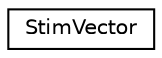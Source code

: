 digraph "Graphical Class Hierarchy"
{
 // LATEX_PDF_SIZE
  edge [fontname="Helvetica",fontsize="10",labelfontname="Helvetica",labelfontsize="10"];
  node [fontname="Helvetica",fontsize="10",shape=record];
  rankdir="LR";
  Node0 [label="StimVector",height=0.2,width=0.4,color="black", fillcolor="white", style="filled",URL="$classStimVector.html",tooltip=" "];
}
